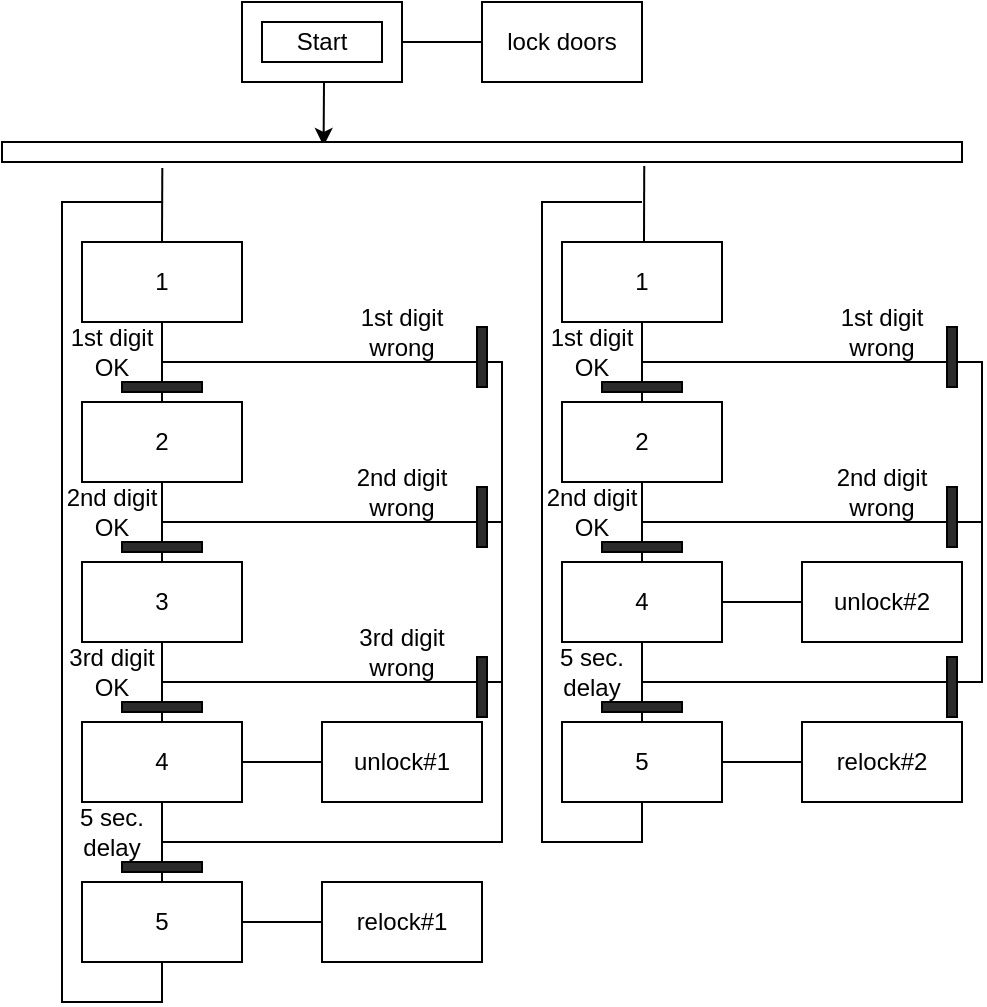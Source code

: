 <mxfile version="20.1.1" type="device"><diagram id="stWL8L-kRpvVNDlqvnYU" name="Page-1"><mxGraphModel dx="746" dy="414" grid="1" gridSize="10" guides="1" tooltips="1" connect="1" arrows="1" fold="1" page="1" pageScale="1" pageWidth="827" pageHeight="1169" math="0" shadow="0"><root><mxCell id="0"/><mxCell id="1" parent="0"/><mxCell id="l-99t1HVjZOiq_e31qVc-1" value="" style="rounded=0;whiteSpace=wrap;html=1;" vertex="1" parent="1"><mxGeometry x="280" y="40" width="80" height="40" as="geometry"/></mxCell><mxCell id="l-99t1HVjZOiq_e31qVc-5" style="edgeStyle=orthogonalEdgeStyle;rounded=0;orthogonalLoop=1;jettySize=auto;html=1;entryX=0.335;entryY=0.2;entryDx=0;entryDy=0;entryPerimeter=0;" edge="1" parent="1" target="l-99t1HVjZOiq_e31qVc-4"><mxGeometry relative="1" as="geometry"><mxPoint x="321" y="80" as="sourcePoint"/></mxGeometry></mxCell><mxCell id="l-99t1HVjZOiq_e31qVc-2" value="Start" style="rounded=0;whiteSpace=wrap;html=1;" vertex="1" parent="1"><mxGeometry x="290" y="50" width="60" height="20" as="geometry"/></mxCell><mxCell id="l-99t1HVjZOiq_e31qVc-3" value="lock doors" style="rounded=0;whiteSpace=wrap;html=1;" vertex="1" parent="1"><mxGeometry x="400" y="40" width="80" height="40" as="geometry"/></mxCell><mxCell id="l-99t1HVjZOiq_e31qVc-4" value="" style="rounded=0;whiteSpace=wrap;html=1;" vertex="1" parent="1"><mxGeometry x="160" y="110" width="480" height="10" as="geometry"/></mxCell><mxCell id="l-99t1HVjZOiq_e31qVc-6" value="" style="endArrow=none;html=1;rounded=0;exitX=1;exitY=0.5;exitDx=0;exitDy=0;entryX=0;entryY=0.5;entryDx=0;entryDy=0;" edge="1" parent="1" source="l-99t1HVjZOiq_e31qVc-1" target="l-99t1HVjZOiq_e31qVc-3"><mxGeometry width="50" height="50" relative="1" as="geometry"><mxPoint x="510" y="90" as="sourcePoint"/><mxPoint x="560" y="40" as="targetPoint"/></mxGeometry></mxCell><mxCell id="l-99t1HVjZOiq_e31qVc-7" value="1" style="rounded=0;whiteSpace=wrap;html=1;" vertex="1" parent="1"><mxGeometry x="200" y="160" width="80" height="40" as="geometry"/></mxCell><mxCell id="l-99t1HVjZOiq_e31qVc-8" value="1" style="rounded=0;whiteSpace=wrap;html=1;" vertex="1" parent="1"><mxGeometry x="440" y="160" width="80" height="40" as="geometry"/></mxCell><mxCell id="l-99t1HVjZOiq_e31qVc-9" value="2" style="rounded=0;whiteSpace=wrap;html=1;" vertex="1" parent="1"><mxGeometry x="200" y="240" width="80" height="40" as="geometry"/></mxCell><mxCell id="l-99t1HVjZOiq_e31qVc-10" value="2" style="rounded=0;whiteSpace=wrap;html=1;" vertex="1" parent="1"><mxGeometry x="440" y="240" width="80" height="40" as="geometry"/></mxCell><mxCell id="l-99t1HVjZOiq_e31qVc-12" value="3" style="rounded=0;whiteSpace=wrap;html=1;" vertex="1" parent="1"><mxGeometry x="200" y="320" width="80" height="40" as="geometry"/></mxCell><mxCell id="l-99t1HVjZOiq_e31qVc-13" value="4" style="rounded=0;whiteSpace=wrap;html=1;" vertex="1" parent="1"><mxGeometry x="200" y="400" width="80" height="40" as="geometry"/></mxCell><mxCell id="l-99t1HVjZOiq_e31qVc-14" value="5" style="rounded=0;whiteSpace=wrap;html=1;" vertex="1" parent="1"><mxGeometry x="200" y="480" width="80" height="40" as="geometry"/></mxCell><mxCell id="l-99t1HVjZOiq_e31qVc-15" value="4" style="rounded=0;whiteSpace=wrap;html=1;" vertex="1" parent="1"><mxGeometry x="440" y="320" width="80" height="40" as="geometry"/></mxCell><mxCell id="l-99t1HVjZOiq_e31qVc-16" value="5" style="rounded=0;whiteSpace=wrap;html=1;" vertex="1" parent="1"><mxGeometry x="440" y="400" width="80" height="40" as="geometry"/></mxCell><mxCell id="l-99t1HVjZOiq_e31qVc-17" value="unlock#1" style="rounded=0;whiteSpace=wrap;html=1;" vertex="1" parent="1"><mxGeometry x="320" y="400" width="80" height="40" as="geometry"/></mxCell><mxCell id="l-99t1HVjZOiq_e31qVc-18" value="relock#1" style="rounded=0;whiteSpace=wrap;html=1;" vertex="1" parent="1"><mxGeometry x="320" y="480" width="80" height="40" as="geometry"/></mxCell><mxCell id="l-99t1HVjZOiq_e31qVc-19" value="relock#2" style="rounded=0;whiteSpace=wrap;html=1;" vertex="1" parent="1"><mxGeometry x="560" y="400" width="80" height="40" as="geometry"/></mxCell><mxCell id="l-99t1HVjZOiq_e31qVc-20" value="unlock#2" style="rounded=0;whiteSpace=wrap;html=1;" vertex="1" parent="1"><mxGeometry x="560" y="320" width="80" height="40" as="geometry"/></mxCell><mxCell id="l-99t1HVjZOiq_e31qVc-21" value="" style="endArrow=none;html=1;rounded=0;entryX=0;entryY=0.5;entryDx=0;entryDy=0;exitX=1;exitY=0.5;exitDx=0;exitDy=0;" edge="1" parent="1" source="l-99t1HVjZOiq_e31qVc-13" target="l-99t1HVjZOiq_e31qVc-17"><mxGeometry width="50" height="50" relative="1" as="geometry"><mxPoint x="110" y="410" as="sourcePoint"/><mxPoint x="160" y="360" as="targetPoint"/></mxGeometry></mxCell><mxCell id="l-99t1HVjZOiq_e31qVc-22" value="" style="endArrow=none;html=1;rounded=0;entryX=0;entryY=0.5;entryDx=0;entryDy=0;exitX=1;exitY=0.5;exitDx=0;exitDy=0;" edge="1" parent="1" source="l-99t1HVjZOiq_e31qVc-14" target="l-99t1HVjZOiq_e31qVc-18"><mxGeometry width="50" height="50" relative="1" as="geometry"><mxPoint x="100" y="470" as="sourcePoint"/><mxPoint x="150" y="420" as="targetPoint"/></mxGeometry></mxCell><mxCell id="l-99t1HVjZOiq_e31qVc-23" value="" style="endArrow=none;html=1;rounded=0;exitX=1;exitY=0.5;exitDx=0;exitDy=0;entryX=0;entryY=0.5;entryDx=0;entryDy=0;" edge="1" parent="1" source="l-99t1HVjZOiq_e31qVc-15" target="l-99t1HVjZOiq_e31qVc-20"><mxGeometry width="50" height="50" relative="1" as="geometry"><mxPoint x="570" y="280" as="sourcePoint"/><mxPoint x="620" y="230" as="targetPoint"/></mxGeometry></mxCell><mxCell id="l-99t1HVjZOiq_e31qVc-24" value="" style="endArrow=none;html=1;rounded=0;exitX=1;exitY=0.5;exitDx=0;exitDy=0;entryX=0;entryY=0.5;entryDx=0;entryDy=0;" edge="1" parent="1" source="l-99t1HVjZOiq_e31qVc-16" target="l-99t1HVjZOiq_e31qVc-19"><mxGeometry width="50" height="50" relative="1" as="geometry"><mxPoint x="510" y="380" as="sourcePoint"/><mxPoint x="560" y="330" as="targetPoint"/></mxGeometry></mxCell><mxCell id="l-99t1HVjZOiq_e31qVc-25" value="" style="endArrow=none;html=1;rounded=0;entryX=0.5;entryY=0;entryDx=0;entryDy=0;exitX=0.167;exitY=1.3;exitDx=0;exitDy=0;exitPerimeter=0;" edge="1" parent="1" source="l-99t1HVjZOiq_e31qVc-4" target="l-99t1HVjZOiq_e31qVc-7"><mxGeometry width="50" height="50" relative="1" as="geometry"><mxPoint x="50" y="200" as="sourcePoint"/><mxPoint x="100" y="150" as="targetPoint"/></mxGeometry></mxCell><mxCell id="l-99t1HVjZOiq_e31qVc-26" value="" style="endArrow=none;html=1;rounded=0;entryX=0.5;entryY=1;entryDx=0;entryDy=0;" edge="1" parent="1" target="l-99t1HVjZOiq_e31qVc-7"><mxGeometry width="50" height="50" relative="1" as="geometry"><mxPoint x="240" y="240" as="sourcePoint"/><mxPoint x="110" y="230" as="targetPoint"/></mxGeometry></mxCell><mxCell id="l-99t1HVjZOiq_e31qVc-27" value="" style="endArrow=none;html=1;rounded=0;entryX=0.5;entryY=1;entryDx=0;entryDy=0;exitX=0.5;exitY=0;exitDx=0;exitDy=0;" edge="1" parent="1" source="l-99t1HVjZOiq_e31qVc-12" target="l-99t1HVjZOiq_e31qVc-9"><mxGeometry width="50" height="50" relative="1" as="geometry"><mxPoint x="50" y="360" as="sourcePoint"/><mxPoint x="100" y="310" as="targetPoint"/></mxGeometry></mxCell><mxCell id="l-99t1HVjZOiq_e31qVc-28" value="" style="endArrow=none;html=1;rounded=0;entryX=0.5;entryY=1;entryDx=0;entryDy=0;exitX=0.5;exitY=0;exitDx=0;exitDy=0;" edge="1" parent="1" source="l-99t1HVjZOiq_e31qVc-13" target="l-99t1HVjZOiq_e31qVc-12"><mxGeometry width="50" height="50" relative="1" as="geometry"><mxPoint x="40" y="390" as="sourcePoint"/><mxPoint x="90" y="340" as="targetPoint"/></mxGeometry></mxCell><mxCell id="l-99t1HVjZOiq_e31qVc-29" value="" style="endArrow=none;html=1;rounded=0;entryX=0.5;entryY=1;entryDx=0;entryDy=0;exitX=0.5;exitY=0;exitDx=0;exitDy=0;" edge="1" parent="1" source="l-99t1HVjZOiq_e31qVc-14" target="l-99t1HVjZOiq_e31qVc-13"><mxGeometry width="50" height="50" relative="1" as="geometry"><mxPoint x="80" y="520" as="sourcePoint"/><mxPoint x="130" y="470" as="targetPoint"/></mxGeometry></mxCell><mxCell id="l-99t1HVjZOiq_e31qVc-30" value="" style="endArrow=none;html=1;rounded=0;entryX=0.5;entryY=1;entryDx=0;entryDy=0;" edge="1" parent="1" target="l-99t1HVjZOiq_e31qVc-14"><mxGeometry width="50" height="50" relative="1" as="geometry"><mxPoint x="240" y="140" as="sourcePoint"/><mxPoint x="210" y="620" as="targetPoint"/><Array as="points"><mxPoint x="190" y="140"/><mxPoint x="190" y="540"/><mxPoint x="240" y="540"/></Array></mxGeometry></mxCell><mxCell id="l-99t1HVjZOiq_e31qVc-31" value="" style="endArrow=none;html=1;rounded=0;entryX=0.5;entryY=1;entryDx=0;entryDy=0;exitX=0.5;exitY=0;exitDx=0;exitDy=0;" edge="1" parent="1" source="l-99t1HVjZOiq_e31qVc-16" target="l-99t1HVjZOiq_e31qVc-15"><mxGeometry width="50" height="50" relative="1" as="geometry"><mxPoint x="380" y="670" as="sourcePoint"/><mxPoint x="430" y="620" as="targetPoint"/></mxGeometry></mxCell><mxCell id="l-99t1HVjZOiq_e31qVc-32" value="" style="endArrow=none;html=1;rounded=0;entryX=0.5;entryY=1;entryDx=0;entryDy=0;exitX=0.5;exitY=0;exitDx=0;exitDy=0;" edge="1" parent="1" source="l-99t1HVjZOiq_e31qVc-15" target="l-99t1HVjZOiq_e31qVc-10"><mxGeometry width="50" height="50" relative="1" as="geometry"><mxPoint x="710" y="610" as="sourcePoint"/><mxPoint x="760" y="560" as="targetPoint"/></mxGeometry></mxCell><mxCell id="l-99t1HVjZOiq_e31qVc-33" value="" style="endArrow=none;html=1;rounded=0;entryX=0.5;entryY=1;entryDx=0;entryDy=0;exitX=0.5;exitY=0;exitDx=0;exitDy=0;" edge="1" parent="1" source="l-99t1HVjZOiq_e31qVc-10" target="l-99t1HVjZOiq_e31qVc-8"><mxGeometry width="50" height="50" relative="1" as="geometry"><mxPoint x="550" y="640" as="sourcePoint"/><mxPoint x="600" y="590" as="targetPoint"/></mxGeometry></mxCell><mxCell id="l-99t1HVjZOiq_e31qVc-34" value="" style="endArrow=none;html=1;rounded=0;entryX=0.669;entryY=1.2;entryDx=0;entryDy=0;entryPerimeter=0;" edge="1" parent="1" target="l-99t1HVjZOiq_e31qVc-4"><mxGeometry width="50" height="50" relative="1" as="geometry"><mxPoint x="481" y="160" as="sourcePoint"/><mxPoint x="510" y="530" as="targetPoint"/></mxGeometry></mxCell><mxCell id="l-99t1HVjZOiq_e31qVc-35" value="" style="endArrow=none;html=1;rounded=0;entryX=0.5;entryY=1;entryDx=0;entryDy=0;" edge="1" parent="1" target="l-99t1HVjZOiq_e31qVc-16"><mxGeometry width="50" height="50" relative="1" as="geometry"><mxPoint x="480" y="140" as="sourcePoint"/><mxPoint x="480" y="580" as="targetPoint"/><Array as="points"><mxPoint x="430" y="140"/><mxPoint x="430" y="460"/><mxPoint x="480" y="460"/></Array></mxGeometry></mxCell><mxCell id="l-99t1HVjZOiq_e31qVc-36" value="" style="endArrow=none;html=1;rounded=0;" edge="1" parent="1"><mxGeometry width="50" height="50" relative="1" as="geometry"><mxPoint x="240" y="460" as="sourcePoint"/><mxPoint x="240" y="220" as="targetPoint"/><Array as="points"><mxPoint x="410" y="460"/><mxPoint x="410" y="220"/></Array></mxGeometry></mxCell><mxCell id="l-99t1HVjZOiq_e31qVc-37" value="" style="endArrow=none;html=1;rounded=0;" edge="1" parent="1"><mxGeometry width="50" height="50" relative="1" as="geometry"><mxPoint x="240" y="300" as="sourcePoint"/><mxPoint x="410" y="300" as="targetPoint"/></mxGeometry></mxCell><mxCell id="l-99t1HVjZOiq_e31qVc-38" value="" style="endArrow=none;html=1;rounded=0;" edge="1" parent="1"><mxGeometry width="50" height="50" relative="1" as="geometry"><mxPoint x="240" y="380" as="sourcePoint"/><mxPoint x="410" y="380" as="targetPoint"/></mxGeometry></mxCell><mxCell id="l-99t1HVjZOiq_e31qVc-39" value="" style="rounded=0;whiteSpace=wrap;html=1;fillStyle=solid;fillColor=#2B2B2B;" vertex="1" parent="1"><mxGeometry x="220" y="230" width="40" height="5" as="geometry"/></mxCell><mxCell id="l-99t1HVjZOiq_e31qVc-40" value="" style="rounded=0;whiteSpace=wrap;html=1;fillStyle=solid;fillColor=#2B2B2B;" vertex="1" parent="1"><mxGeometry x="220" y="310" width="40" height="5" as="geometry"/></mxCell><mxCell id="l-99t1HVjZOiq_e31qVc-41" value="" style="rounded=0;whiteSpace=wrap;html=1;fillStyle=solid;fillColor=#2B2B2B;" vertex="1" parent="1"><mxGeometry x="220" y="390" width="40" height="5" as="geometry"/></mxCell><mxCell id="l-99t1HVjZOiq_e31qVc-42" value="" style="rounded=0;whiteSpace=wrap;html=1;fillStyle=solid;fillColor=#2B2B2B;" vertex="1" parent="1"><mxGeometry x="220" y="470" width="40" height="5" as="geometry"/></mxCell><mxCell id="l-99t1HVjZOiq_e31qVc-43" value="" style="rounded=0;whiteSpace=wrap;html=1;fillStyle=solid;fillColor=#2B2B2B;rotation=-90;" vertex="1" parent="1"><mxGeometry x="385" y="215" width="30" height="5" as="geometry"/></mxCell><mxCell id="l-99t1HVjZOiq_e31qVc-44" value="" style="rounded=0;whiteSpace=wrap;html=1;fillStyle=solid;fillColor=#2B2B2B;rotation=-90;" vertex="1" parent="1"><mxGeometry x="385" y="295" width="30" height="5" as="geometry"/></mxCell><mxCell id="l-99t1HVjZOiq_e31qVc-45" value="" style="rounded=0;whiteSpace=wrap;html=1;fillStyle=solid;fillColor=#2B2B2B;rotation=-90;" vertex="1" parent="1"><mxGeometry x="385" y="380" width="30" height="5" as="geometry"/></mxCell><mxCell id="l-99t1HVjZOiq_e31qVc-47" value="" style="endArrow=none;html=1;rounded=0;" edge="1" parent="1"><mxGeometry width="50" height="50" relative="1" as="geometry"><mxPoint x="480" y="380" as="sourcePoint"/><mxPoint x="480" y="220" as="targetPoint"/><Array as="points"><mxPoint x="650" y="380"/><mxPoint x="650" y="220"/></Array></mxGeometry></mxCell><mxCell id="l-99t1HVjZOiq_e31qVc-48" value="" style="endArrow=none;html=1;rounded=0;" edge="1" parent="1"><mxGeometry width="50" height="50" relative="1" as="geometry"><mxPoint x="480" y="300" as="sourcePoint"/><mxPoint x="650" y="300" as="targetPoint"/></mxGeometry></mxCell><mxCell id="l-99t1HVjZOiq_e31qVc-49" value="" style="rounded=0;whiteSpace=wrap;html=1;fillStyle=solid;fillColor=#2B2B2B;rotation=-90;" vertex="1" parent="1"><mxGeometry x="620" y="215" width="30" height="5" as="geometry"/></mxCell><mxCell id="l-99t1HVjZOiq_e31qVc-50" value="" style="rounded=0;whiteSpace=wrap;html=1;fillStyle=solid;fillColor=#2B2B2B;rotation=-90;" vertex="1" parent="1"><mxGeometry x="620" y="295" width="30" height="5" as="geometry"/></mxCell><mxCell id="l-99t1HVjZOiq_e31qVc-51" value="" style="rounded=0;whiteSpace=wrap;html=1;fillStyle=solid;fillColor=#2B2B2B;rotation=-90;" vertex="1" parent="1"><mxGeometry x="620" y="380" width="30" height="5" as="geometry"/></mxCell><mxCell id="l-99t1HVjZOiq_e31qVc-52" value="" style="rounded=0;whiteSpace=wrap;html=1;fillStyle=solid;fillColor=#2B2B2B;" vertex="1" parent="1"><mxGeometry x="460" y="230" width="40" height="5" as="geometry"/></mxCell><mxCell id="l-99t1HVjZOiq_e31qVc-53" value="" style="rounded=0;whiteSpace=wrap;html=1;fillStyle=solid;fillColor=#2B2B2B;" vertex="1" parent="1"><mxGeometry x="460" y="310" width="40" height="5" as="geometry"/></mxCell><mxCell id="l-99t1HVjZOiq_e31qVc-54" value="" style="rounded=0;whiteSpace=wrap;html=1;fillStyle=solid;fillColor=#2B2B2B;" vertex="1" parent="1"><mxGeometry x="460" y="390" width="40" height="5" as="geometry"/></mxCell><mxCell id="l-99t1HVjZOiq_e31qVc-55" value="1st digit OK" style="text;html=1;strokeColor=none;fillColor=none;align=center;verticalAlign=middle;whiteSpace=wrap;rounded=0;fillStyle=solid;" vertex="1" parent="1"><mxGeometry x="190" y="200" width="50" height="30" as="geometry"/></mxCell><mxCell id="l-99t1HVjZOiq_e31qVc-56" value="2nd digit OK" style="text;html=1;strokeColor=none;fillColor=none;align=center;verticalAlign=middle;whiteSpace=wrap;rounded=0;fillStyle=solid;" vertex="1" parent="1"><mxGeometry x="190" y="280" width="50" height="30" as="geometry"/></mxCell><mxCell id="l-99t1HVjZOiq_e31qVc-57" value="3rd digit OK" style="text;html=1;strokeColor=none;fillColor=none;align=center;verticalAlign=middle;whiteSpace=wrap;rounded=0;fillStyle=solid;" vertex="1" parent="1"><mxGeometry x="190" y="360" width="50" height="30" as="geometry"/></mxCell><mxCell id="l-99t1HVjZOiq_e31qVc-58" value="5 sec. delay" style="text;html=1;strokeColor=none;fillColor=none;align=center;verticalAlign=middle;whiteSpace=wrap;rounded=0;fillStyle=solid;" vertex="1" parent="1"><mxGeometry x="190" y="440" width="50" height="30" as="geometry"/></mxCell><mxCell id="l-99t1HVjZOiq_e31qVc-59" value="5 sec. delay" style="text;html=1;strokeColor=none;fillColor=none;align=center;verticalAlign=middle;whiteSpace=wrap;rounded=0;fillStyle=solid;" vertex="1" parent="1"><mxGeometry x="430" y="360" width="50" height="30" as="geometry"/></mxCell><mxCell id="l-99t1HVjZOiq_e31qVc-60" value="1st digit OK" style="text;html=1;strokeColor=none;fillColor=none;align=center;verticalAlign=middle;whiteSpace=wrap;rounded=0;fillStyle=solid;" vertex="1" parent="1"><mxGeometry x="430" y="200" width="50" height="30" as="geometry"/></mxCell><mxCell id="l-99t1HVjZOiq_e31qVc-61" value="2nd digit OK" style="text;html=1;strokeColor=none;fillColor=none;align=center;verticalAlign=middle;whiteSpace=wrap;rounded=0;fillStyle=solid;" vertex="1" parent="1"><mxGeometry x="430" y="280" width="50" height="30" as="geometry"/></mxCell><mxCell id="l-99t1HVjZOiq_e31qVc-63" value="1st digit wrong" style="text;html=1;strokeColor=none;fillColor=none;align=center;verticalAlign=middle;whiteSpace=wrap;rounded=0;fillStyle=solid;" vertex="1" parent="1"><mxGeometry x="330" y="190" width="60" height="30" as="geometry"/></mxCell><mxCell id="l-99t1HVjZOiq_e31qVc-64" value="2nd digit wrong" style="text;html=1;strokeColor=none;fillColor=none;align=center;verticalAlign=middle;whiteSpace=wrap;rounded=0;fillStyle=solid;" vertex="1" parent="1"><mxGeometry x="330" y="270" width="60" height="30" as="geometry"/></mxCell><mxCell id="l-99t1HVjZOiq_e31qVc-65" value="3rd digit wrong" style="text;html=1;strokeColor=none;fillColor=none;align=center;verticalAlign=middle;whiteSpace=wrap;rounded=0;fillStyle=solid;" vertex="1" parent="1"><mxGeometry x="330" y="350" width="60" height="30" as="geometry"/></mxCell><mxCell id="l-99t1HVjZOiq_e31qVc-66" value="1st digit wrong" style="text;html=1;strokeColor=none;fillColor=none;align=center;verticalAlign=middle;whiteSpace=wrap;rounded=0;fillStyle=solid;" vertex="1" parent="1"><mxGeometry x="570" y="190" width="60" height="30" as="geometry"/></mxCell><mxCell id="l-99t1HVjZOiq_e31qVc-67" value="2nd digit wrong" style="text;html=1;strokeColor=none;fillColor=none;align=center;verticalAlign=middle;whiteSpace=wrap;rounded=0;fillStyle=solid;" vertex="1" parent="1"><mxGeometry x="570" y="270" width="60" height="30" as="geometry"/></mxCell></root></mxGraphModel></diagram></mxfile>